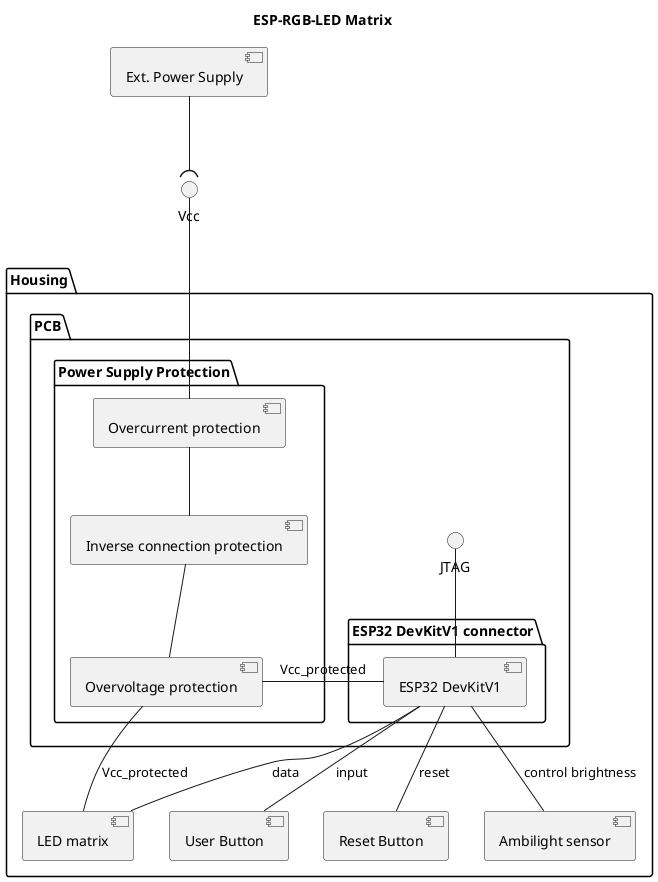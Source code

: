 @startuml

title ESP-RGB-LED Matrix

component "Ext. Power Supply" as extPowerSupply

interface "Vcc" as iVcc

package "Housing" {

    package "PCB" as pcb {

        package "Power Supply Protection" {

            component "Overcurrent protection" as ocp
            component "Inverse connection protection" as icp
            component "Overvoltage protection" as ovp
        }
        
        package "ESP32 DevKitV1 connector" {
        
            component "ESP32 DevKitV1" as esp32
        }

        interface "JTAG" as iJtag

        esp32 -u- iJtag
    }
    
    component "LED matrix" as ledMatrix
    component "User Button" as userButton
    component "Reset Button" as resetButton
    component "Ambilight sensor" as ambilightSensor
    
}

extPowerSupply --( iVcc
iVcc -- ocp
ocp -- icp
icp -- ovp
ovp -r- esp32: Vcc_protected
ovp -- ledMatrix: Vcc_protected

esp32 -- ledMatrix: data
esp32 -- userButton: input
esp32 -- resetButton: reset
esp32 -- ambilightSensor: control brightness

@enduml